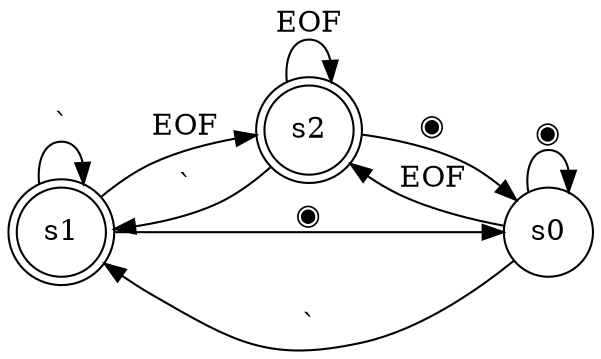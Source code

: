 digraph finite_state_machine {
	rankdir=LR;
	size="18,5"
	node [shape = doublecircle]; s1 s2;
	node [shape = circle];
	s0 -> s1 [ label = "`" ];
	s0 -> s0 [ label = "◉" ];
	s0 -> s2 [ label = "EOF" ];
	s1 -> s1 [ label = "`" ];
	s1 -> s0 [ label = "◉" ];
	s1 -> s2 [ label = "EOF" ];
	s2 -> s1 [ label = "`" ];
	s2 -> s0 [ label = "◉" ];
	s2 -> s2 [ label = "EOF" ];
}
